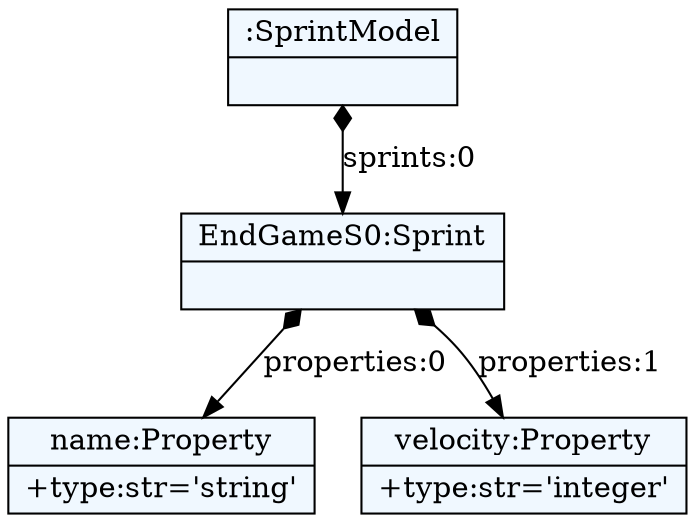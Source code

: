 
    digraph textX {
    fontname = "Bitstream Vera Sans"
    fontsize = 8
    node[
        shape=record,
        style=filled,
        fillcolor=aliceblue
    ]
    nodesep = 0.3
    edge[dir=black,arrowtail=empty]


4316889584 -> 4316891024 [label="sprints:0" arrowtail=diamond dir=both]
4316891024 -> 4316891216 [label="properties:0" arrowtail=diamond dir=both]
4316891216[label="{name:Property|+type:str='string'\l}"]
4316891024 -> 4316891312 [label="properties:1" arrowtail=diamond dir=both]
4316891312[label="{velocity:Property|+type:str='integer'\l}"]
4316891024[label="{EndGameS0:Sprint|}"]
4316889584[label="{:SprintModel|}"]

}
